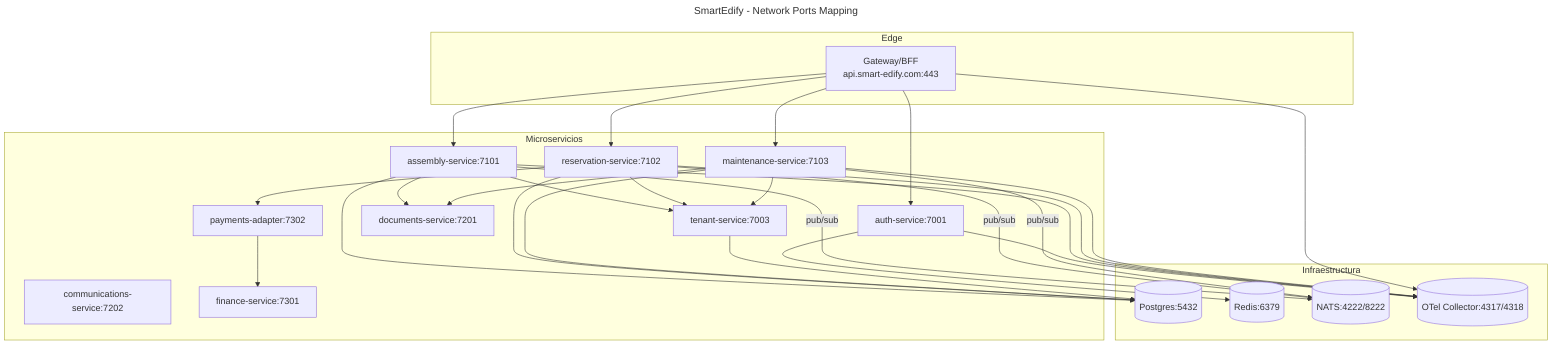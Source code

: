 ---
title: SmartEdify - Network Ports Mapping
---
flowchart TB
  subgraph Edge
    GW[Gateway/BFF\napi.smart-edify.com:443]
  end
  subgraph Services[Microservicios]
    AUTH[auth-service:7001]
    TEN[tenant-service:7003]
    ASM[assembly-service:7101]
    RSV[reservation-service:7102]
    MNT[maintenance-service:7103]
    DOC[documents-service:7201]
    COM[communications-service:7202]
    FIN[finance-service:7301]
    PAY[payments-adapter:7302]
  end
  subgraph Infra[Infraestructura]
    PG[(Postgres:5432)]
    RD[(Redis:6379)]
    NATS[(NATS:4222/8222)]
    OT[(OTel Collector:4317/4318)]
  end

  GW-->AUTH
  GW-->ASM
  GW-->RSV
  GW-->MNT

  ASM-->TEN
  RSV-->TEN
  MNT-->TEN

  ASM-->DOC
  MNT-->DOC
  RSV-->PAY
  PAY-->FIN

  AUTH-->RD
  ASM-->PG
  RSV-->PG
  MNT-->PG
  TEN-->PG

  ASM--pub/sub-->NATS
  RSV--pub/sub-->NATS
  MNT--pub/sub-->NATS

  AUTH-->OT
  ASM-->OT
  RSV-->OT
  MNT-->OT
  GW-->OT